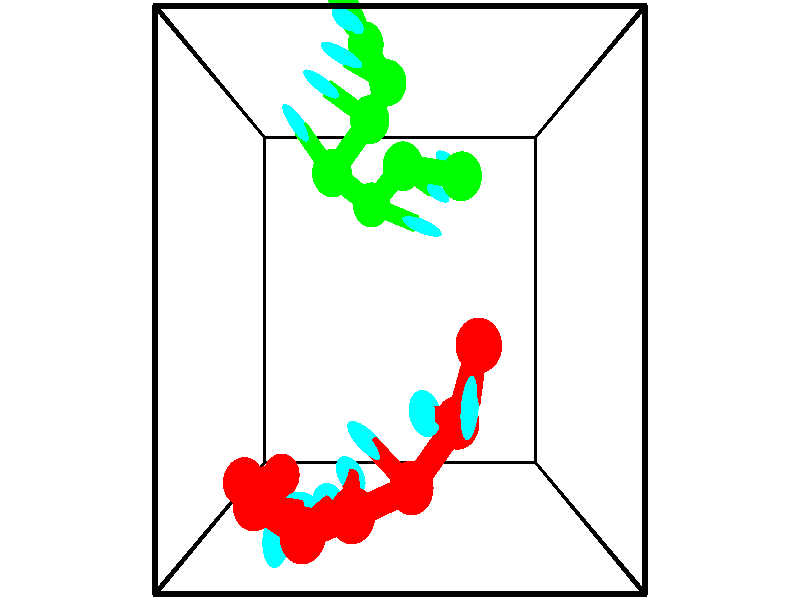// switches for output
#declare DRAW_BASES = 1; // possible values are 0, 1; only relevant for DNA ribbons
#declare DRAW_BASES_TYPE = 3; // possible values are 1, 2, 3; only relevant for DNA ribbons
#declare DRAW_FOG = 0; // set to 1 to enable fog

#include "colors.inc"

#include "transforms.inc"
background { rgb <1, 1, 1>}

#default {
   normal{
       ripples 0.25
       frequency 0.20
       turbulence 0.2
       lambda 5
   }
	finish {
		phong 0.1
		phong_size 40.
	}
}

// original window dimensions: 1024x640


// camera settings

camera {
	sky <-0, 1, 0>
	up <-0, 1, 0>
	right 1.6 * <1, 0, 0>
	location <2.5, 2.5, 11.1562>
	look_at <2.5, 2.5, 2.5>
	direction <0, 0, -8.6562>
	angle 67.0682
}


# declare cpy_camera_pos = <2.5, 2.5, 11.1562>;
# if (DRAW_FOG = 1)
fog {
	fog_type 2
	up vnormalize(cpy_camera_pos)
	color rgbt<1,1,1,0.3>
	distance 1e-5
	fog_alt 3e-3
	fog_offset 4
}
# end


// LIGHTS

# declare lum = 6;
global_settings {
	ambient_light rgb lum * <0.05, 0.05, 0.05>
	max_trace_level 15
}# declare cpy_direct_light_amount = 0.25;
light_source
{	1000 * <-1, -1, 1>,
	rgb lum * cpy_direct_light_amount
	parallel
}

light_source
{	1000 * <1, 1, -1>,
	rgb lum * cpy_direct_light_amount
	parallel
}

// strand 0

// nucleotide -1

// particle -1
sphere {
	<3.354379, 2.089787, 4.604990> 0.250000
	pigment { color rgbt <1,0,0,0> }
	no_shadow
}
cylinder {
	<3.268105, 1.809151, 4.876652>,  <3.216340, 1.640769, 5.039649>, 0.100000
	pigment { color rgbt <1,0,0,0> }
	no_shadow
}
cylinder {
	<3.268105, 1.809151, 4.876652>,  <3.354379, 2.089787, 4.604990>, 0.100000
	pigment { color rgbt <1,0,0,0> }
	no_shadow
}

// particle -1
sphere {
	<3.268105, 1.809151, 4.876652> 0.100000
	pigment { color rgbt <1,0,0,0> }
	no_shadow
}
sphere {
	0, 1
	scale<0.080000,0.200000,0.300000>
	matrix <-0.953964, 0.002958, -0.299907,
		0.208403, -0.712574, -0.669930,
		-0.215687, -0.701590, 0.679154,
		3.203398, 1.598674, 5.080398>
	pigment { color rgbt <0,1,1,0> }
	no_shadow
}
cylinder {
	<3.148053, 1.340920, 4.311492>,  <3.354379, 2.089787, 4.604990>, 0.130000
	pigment { color rgbt <1,0,0,0> }
	no_shadow
}

// nucleotide -1

// particle -1
sphere {
	<3.148053, 1.340920, 4.311492> 0.250000
	pigment { color rgbt <1,0,0,0> }
	no_shadow
}
cylinder {
	<2.929222, 1.440118, 4.631294>,  <2.797924, 1.499636, 4.823175>, 0.100000
	pigment { color rgbt <1,0,0,0> }
	no_shadow
}
cylinder {
	<2.929222, 1.440118, 4.631294>,  <3.148053, 1.340920, 4.311492>, 0.100000
	pigment { color rgbt <1,0,0,0> }
	no_shadow
}

// particle -1
sphere {
	<2.929222, 1.440118, 4.631294> 0.100000
	pigment { color rgbt <1,0,0,0> }
	no_shadow
}
sphere {
	0, 1
	scale<0.080000,0.200000,0.300000>
	matrix <-0.837057, -0.169538, -0.520185,
		0.006544, -0.953811, 0.300335,
		-0.547077, 0.247993, 0.799504,
		2.765099, 1.514516, 4.871145>
	pigment { color rgbt <0,1,1,0> }
	no_shadow
}
cylinder {
	<2.629096, 0.728139, 4.322433>,  <3.148053, 1.340920, 4.311492>, 0.130000
	pigment { color rgbt <1,0,0,0> }
	no_shadow
}

// nucleotide -1

// particle -1
sphere {
	<2.629096, 0.728139, 4.322433> 0.250000
	pigment { color rgbt <1,0,0,0> }
	no_shadow
}
cylinder {
	<2.335815, 0.949082, 4.163780>,  <2.159847, 1.081648, 4.068588>, 0.100000
	pigment { color rgbt <1,0,0,0> }
	no_shadow
}
cylinder {
	<2.335815, 0.949082, 4.163780>,  <2.629096, 0.728139, 4.322433>, 0.100000
	pigment { color rgbt <1,0,0,0> }
	no_shadow
}

// particle -1
sphere {
	<2.335815, 0.949082, 4.163780> 0.100000
	pigment { color rgbt <1,0,0,0> }
	no_shadow
}
sphere {
	0, 1
	scale<0.080000,0.200000,0.300000>
	matrix <-0.524106, -0.830657, -0.187940,
		-0.433275, 0.070079, 0.898533,
		-0.733202, 0.552357, -0.396632,
		2.115855, 1.114789, 4.044791>
	pigment { color rgbt <0,1,1,0> }
	no_shadow
}
cylinder {
	<1.983702, 0.560818, 4.625646>,  <2.629096, 0.728139, 4.322433>, 0.130000
	pigment { color rgbt <1,0,0,0> }
	no_shadow
}

// nucleotide -1

// particle -1
sphere {
	<1.983702, 0.560818, 4.625646> 0.250000
	pigment { color rgbt <1,0,0,0> }
	no_shadow
}
cylinder {
	<1.943001, 0.677322, 4.245159>,  <1.918580, 0.747224, 4.016867>, 0.100000
	pigment { color rgbt <1,0,0,0> }
	no_shadow
}
cylinder {
	<1.943001, 0.677322, 4.245159>,  <1.983702, 0.560818, 4.625646>, 0.100000
	pigment { color rgbt <1,0,0,0> }
	no_shadow
}

// particle -1
sphere {
	<1.943001, 0.677322, 4.245159> 0.100000
	pigment { color rgbt <1,0,0,0> }
	no_shadow
}
sphere {
	0, 1
	scale<0.080000,0.200000,0.300000>
	matrix <-0.531388, -0.824252, -0.195539,
		-0.840995, 0.485569, 0.238642,
		-0.101753, 0.291259, -0.951217,
		1.912475, 0.764700, 3.959794>
	pigment { color rgbt <0,1,1,0> }
	no_shadow
}
cylinder {
	<1.442637, 0.363546, 4.576757>,  <1.983702, 0.560818, 4.625646>, 0.130000
	pigment { color rgbt <1,0,0,0> }
	no_shadow
}

// nucleotide -1

// particle -1
sphere {
	<1.442637, 0.363546, 4.576757> 0.250000
	pigment { color rgbt <1,0,0,0> }
	no_shadow
}
cylinder {
	<1.555161, 0.429086, 4.198547>,  <1.622675, 0.468410, 3.971621>, 0.100000
	pigment { color rgbt <1,0,0,0> }
	no_shadow
}
cylinder {
	<1.555161, 0.429086, 4.198547>,  <1.442637, 0.363546, 4.576757>, 0.100000
	pigment { color rgbt <1,0,0,0> }
	no_shadow
}

// particle -1
sphere {
	<1.555161, 0.429086, 4.198547> 0.100000
	pigment { color rgbt <1,0,0,0> }
	no_shadow
}
sphere {
	0, 1
	scale<0.080000,0.200000,0.300000>
	matrix <-0.621319, -0.719805, -0.309587,
		-0.731320, 0.674562, -0.100684,
		0.281309, 0.163850, -0.945526,
		1.639553, 0.478241, 3.914890>
	pigment { color rgbt <0,1,1,0> }
	no_shadow
}
cylinder {
	<0.810151, 0.514107, 4.117971>,  <1.442637, 0.363546, 4.576757>, 0.130000
	pigment { color rgbt <1,0,0,0> }
	no_shadow
}

// nucleotide -1

// particle -1
sphere {
	<0.810151, 0.514107, 4.117971> 0.250000
	pigment { color rgbt <1,0,0,0> }
	no_shadow
}
cylinder {
	<1.091171, 0.406352, 3.854502>,  <1.259784, 0.341698, 3.696420>, 0.100000
	pigment { color rgbt <1,0,0,0> }
	no_shadow
}
cylinder {
	<1.091171, 0.406352, 3.854502>,  <0.810151, 0.514107, 4.117971>, 0.100000
	pigment { color rgbt <1,0,0,0> }
	no_shadow
}

// particle -1
sphere {
	<1.091171, 0.406352, 3.854502> 0.100000
	pigment { color rgbt <1,0,0,0> }
	no_shadow
}
sphere {
	0, 1
	scale<0.080000,0.200000,0.300000>
	matrix <-0.662750, -0.584809, -0.467719,
		-0.259200, 0.765133, -0.589395,
		0.702551, -0.269389, -0.658674,
		1.301937, 0.325535, 3.656899>
	pigment { color rgbt <0,1,1,0> }
	no_shadow
}
cylinder {
	<0.507070, 0.577808, 3.477228>,  <0.810151, 0.514107, 4.117971>, 0.130000
	pigment { color rgbt <1,0,0,0> }
	no_shadow
}

// nucleotide -1

// particle -1
sphere {
	<0.507070, 0.577808, 3.477228> 0.250000
	pigment { color rgbt <1,0,0,0> }
	no_shadow
}
cylinder {
	<0.807632, 0.316982, 3.436836>,  <0.987970, 0.160486, 3.412601>, 0.100000
	pigment { color rgbt <1,0,0,0> }
	no_shadow
}
cylinder {
	<0.807632, 0.316982, 3.436836>,  <0.507070, 0.577808, 3.477228>, 0.100000
	pigment { color rgbt <1,0,0,0> }
	no_shadow
}

// particle -1
sphere {
	<0.807632, 0.316982, 3.436836> 0.100000
	pigment { color rgbt <1,0,0,0> }
	no_shadow
}
sphere {
	0, 1
	scale<0.080000,0.200000,0.300000>
	matrix <-0.617464, -0.640911, -0.456038,
		0.232649, 0.405021, -0.884213,
		0.751407, -0.652067, -0.100979,
		1.033055, 0.121362, 3.406543>
	pigment { color rgbt <0,1,1,0> }
	no_shadow
}
cylinder {
	<0.865078, 0.484484, 2.852543>,  <0.507070, 0.577808, 3.477228>, 0.130000
	pigment { color rgbt <1,0,0,0> }
	no_shadow
}

// nucleotide -1

// particle -1
sphere {
	<0.865078, 0.484484, 2.852543> 0.250000
	pigment { color rgbt <1,0,0,0> }
	no_shadow
}
cylinder {
	<0.862808, 0.129244, 3.036388>,  <0.861446, -0.083900, 3.146696>, 0.100000
	pigment { color rgbt <1,0,0,0> }
	no_shadow
}
cylinder {
	<0.862808, 0.129244, 3.036388>,  <0.865078, 0.484484, 2.852543>, 0.100000
	pigment { color rgbt <1,0,0,0> }
	no_shadow
}

// particle -1
sphere {
	<0.862808, 0.129244, 3.036388> 0.100000
	pigment { color rgbt <1,0,0,0> }
	no_shadow
}
sphere {
	0, 1
	scale<0.080000,0.200000,0.300000>
	matrix <-0.680954, -0.333156, -0.652157,
		0.732304, -0.316676, -0.602865,
		-0.005675, -0.888101, 0.459614,
		0.861106, -0.137186, 3.174273>
	pigment { color rgbt <0,1,1,0> }
	no_shadow
}
// strand 1

// nucleotide -1

// particle -1
sphere {
	<3.247562, 3.756937, 3.786954> 0.250000
	pigment { color rgbt <0,1,0,0> }
	no_shadow
}
cylinder {
	<3.193649, 3.906914, 3.420074>,  <3.161302, 3.996900, 3.199947>, 0.100000
	pigment { color rgbt <0,1,0,0> }
	no_shadow
}
cylinder {
	<3.193649, 3.906914, 3.420074>,  <3.247562, 3.756937, 3.786954>, 0.100000
	pigment { color rgbt <0,1,0,0> }
	no_shadow
}

// particle -1
sphere {
	<3.193649, 3.906914, 3.420074> 0.100000
	pigment { color rgbt <0,1,0,0> }
	no_shadow
}
sphere {
	0, 1
	scale<0.080000,0.200000,0.300000>
	matrix <-0.523860, -0.812668, -0.255230,
		-0.841074, 0.446083, 0.305949,
		-0.134781, 0.374941, -0.917198,
		3.153215, 4.019396, 3.144915>
	pigment { color rgbt <0,1,1,0> }
	no_shadow
}
cylinder {
	<2.535144, 3.873570, 3.715209>,  <3.247562, 3.756937, 3.786954>, 0.130000
	pigment { color rgbt <0,1,0,0> }
	no_shadow
}

// nucleotide -1

// particle -1
sphere {
	<2.535144, 3.873570, 3.715209> 0.250000
	pigment { color rgbt <0,1,0,0> }
	no_shadow
}
cylinder {
	<2.768257, 3.785414, 3.402340>,  <2.908125, 3.732520, 3.214619>, 0.100000
	pigment { color rgbt <0,1,0,0> }
	no_shadow
}
cylinder {
	<2.768257, 3.785414, 3.402340>,  <2.535144, 3.873570, 3.715209>, 0.100000
	pigment { color rgbt <0,1,0,0> }
	no_shadow
}

// particle -1
sphere {
	<2.768257, 3.785414, 3.402340> 0.100000
	pigment { color rgbt <0,1,0,0> }
	no_shadow
}
sphere {
	0, 1
	scale<0.080000,0.200000,0.300000>
	matrix <-0.526155, -0.835862, -0.156511,
		-0.619294, 0.502755, -0.603086,
		0.582783, -0.220391, -0.782171,
		2.943092, 3.719296, 3.167689>
	pigment { color rgbt <0,1,1,0> }
	no_shadow
}
cylinder {
	<2.118125, 3.564746, 3.035312>,  <2.535144, 3.873570, 3.715209>, 0.130000
	pigment { color rgbt <0,1,0,0> }
	no_shadow
}

// nucleotide -1

// particle -1
sphere {
	<2.118125, 3.564746, 3.035312> 0.250000
	pigment { color rgbt <0,1,0,0> }
	no_shadow
}
cylinder {
	<2.496025, 3.435087, 3.015820>,  <2.722765, 3.357292, 3.004124>, 0.100000
	pigment { color rgbt <0,1,0,0> }
	no_shadow
}
cylinder {
	<2.496025, 3.435087, 3.015820>,  <2.118125, 3.564746, 3.035312>, 0.100000
	pigment { color rgbt <0,1,0,0> }
	no_shadow
}

// particle -1
sphere {
	<2.496025, 3.435087, 3.015820> 0.100000
	pigment { color rgbt <0,1,0,0> }
	no_shadow
}
sphere {
	0, 1
	scale<0.080000,0.200000,0.300000>
	matrix <-0.327627, -0.929101, -0.171559,
		0.010334, 0.178046, -0.983968,
		0.944751, -0.324147, -0.048732,
		2.779450, 3.337843, 3.001200>
	pigment { color rgbt <0,1,1,0> }
	no_shadow
}
cylinder {
	<1.642231, 3.832400, 3.536496>,  <2.118125, 3.564746, 3.035312>, 0.130000
	pigment { color rgbt <0,1,0,0> }
	no_shadow
}

// nucleotide -1

// particle -1
sphere {
	<1.642231, 3.832400, 3.536496> 0.250000
	pigment { color rgbt <0,1,0,0> }
	no_shadow
}
cylinder {
	<1.389610, 4.136267, 3.474464>,  <1.238038, 4.318587, 3.437245>, 0.100000
	pigment { color rgbt <0,1,0,0> }
	no_shadow
}
cylinder {
	<1.389610, 4.136267, 3.474464>,  <1.642231, 3.832400, 3.536496>, 0.100000
	pigment { color rgbt <0,1,0,0> }
	no_shadow
}

// particle -1
sphere {
	<1.389610, 4.136267, 3.474464> 0.100000
	pigment { color rgbt <0,1,0,0> }
	no_shadow
}
sphere {
	0, 1
	scale<0.080000,0.200000,0.300000>
	matrix <0.739795, 0.650288, 0.172710,
		0.232048, -0.005652, -0.972688,
		-0.631551, 0.759667, -0.155079,
		1.200145, 4.364167, 3.427941>
	pigment { color rgbt <0,1,1,0> }
	no_shadow
}
cylinder {
	<2.115211, 4.409114, 3.480041>,  <1.642231, 3.832400, 3.536496>, 0.130000
	pigment { color rgbt <0,1,0,0> }
	no_shadow
}

// nucleotide -1

// particle -1
sphere {
	<2.115211, 4.409114, 3.480041> 0.250000
	pigment { color rgbt <0,1,0,0> }
	no_shadow
}
cylinder {
	<1.776505, 4.620985, 3.460331>,  <1.573281, 4.748108, 3.448505>, 0.100000
	pigment { color rgbt <0,1,0,0> }
	no_shadow
}
cylinder {
	<1.776505, 4.620985, 3.460331>,  <2.115211, 4.409114, 3.480041>, 0.100000
	pigment { color rgbt <0,1,0,0> }
	no_shadow
}

// particle -1
sphere {
	<1.776505, 4.620985, 3.460331> 0.100000
	pigment { color rgbt <0,1,0,0> }
	no_shadow
}
sphere {
	0, 1
	scale<0.080000,0.200000,0.300000>
	matrix <0.516003, 0.840347, 0.166007,
		0.129337, 0.115143, -0.984893,
		-0.846766, 0.529678, -0.049274,
		1.522475, 4.779889, 3.445549>
	pigment { color rgbt <0,1,1,0> }
	no_shadow
}
cylinder {
	<2.337210, 4.935743, 3.031794>,  <2.115211, 4.409114, 3.480041>, 0.130000
	pigment { color rgbt <0,1,0,0> }
	no_shadow
}

// nucleotide -1

// particle -1
sphere {
	<2.337210, 4.935743, 3.031794> 0.250000
	pigment { color rgbt <0,1,0,0> }
	no_shadow
}
cylinder {
	<2.004463, 5.043087, 3.226105>,  <1.804815, 5.107493, 3.342691>, 0.100000
	pigment { color rgbt <0,1,0,0> }
	no_shadow
}
cylinder {
	<2.004463, 5.043087, 3.226105>,  <2.337210, 4.935743, 3.031794>, 0.100000
	pigment { color rgbt <0,1,0,0> }
	no_shadow
}

// particle -1
sphere {
	<2.004463, 5.043087, 3.226105> 0.100000
	pigment { color rgbt <0,1,0,0> }
	no_shadow
}
sphere {
	0, 1
	scale<0.080000,0.200000,0.300000>
	matrix <0.373347, 0.918243, 0.132070,
		-0.410619, 0.291228, -0.864048,
		-0.831868, 0.268359, 0.485777,
		1.754903, 5.123595, 3.371838>
	pigment { color rgbt <0,1,1,0> }
	no_shadow
}
cylinder {
	<2.019223, 5.496018, 2.669822>,  <2.337210, 4.935743, 3.031794>, 0.130000
	pigment { color rgbt <0,1,0,0> }
	no_shadow
}

// nucleotide -1

// particle -1
sphere {
	<2.019223, 5.496018, 2.669822> 0.250000
	pigment { color rgbt <0,1,0,0> }
	no_shadow
}
cylinder {
	<1.909134, 5.502865, 3.054314>,  <1.843081, 5.506973, 3.285008>, 0.100000
	pigment { color rgbt <0,1,0,0> }
	no_shadow
}
cylinder {
	<1.909134, 5.502865, 3.054314>,  <2.019223, 5.496018, 2.669822>, 0.100000
	pigment { color rgbt <0,1,0,0> }
	no_shadow
}

// particle -1
sphere {
	<1.909134, 5.502865, 3.054314> 0.100000
	pigment { color rgbt <0,1,0,0> }
	no_shadow
}
sphere {
	0, 1
	scale<0.080000,0.200000,0.300000>
	matrix <0.331348, 0.940268, 0.078130,
		-0.902475, 0.340004, -0.264454,
		-0.275222, 0.017116, 0.961228,
		1.826567, 5.508000, 3.342682>
	pigment { color rgbt <0,1,1,0> }
	no_shadow
}
cylinder {
	<1.701326, 6.118707, 2.746742>,  <2.019223, 5.496018, 2.669822>, 0.130000
	pigment { color rgbt <0,1,0,0> }
	no_shadow
}

// nucleotide -1

// particle -1
sphere {
	<1.701326, 6.118707, 2.746742> 0.250000
	pigment { color rgbt <0,1,0,0> }
	no_shadow
}
cylinder {
	<1.814629, 6.015673, 3.116264>,  <1.882610, 5.953852, 3.337978>, 0.100000
	pigment { color rgbt <0,1,0,0> }
	no_shadow
}
cylinder {
	<1.814629, 6.015673, 3.116264>,  <1.701326, 6.118707, 2.746742>, 0.100000
	pigment { color rgbt <0,1,0,0> }
	no_shadow
}

// particle -1
sphere {
	<1.814629, 6.015673, 3.116264> 0.100000
	pigment { color rgbt <0,1,0,0> }
	no_shadow
}
sphere {
	0, 1
	scale<0.080000,0.200000,0.300000>
	matrix <0.420268, 0.899181, 0.121856,
		-0.862056, 0.353729, 0.362954,
		0.283257, -0.257585, 0.923805,
		1.899606, 5.938397, 3.393406>
	pigment { color rgbt <0,1,1,0> }
	no_shadow
}
// box output
cylinder {
	<0.000000, 0.000000, 0.000000>,  <5.000000, 0.000000, 0.000000>, 0.025000
	pigment { color rgbt <0,0,0,0> }
	no_shadow
}
cylinder {
	<0.000000, 0.000000, 0.000000>,  <0.000000, 5.000000, 0.000000>, 0.025000
	pigment { color rgbt <0,0,0,0> }
	no_shadow
}
cylinder {
	<0.000000, 0.000000, 0.000000>,  <0.000000, 0.000000, 5.000000>, 0.025000
	pigment { color rgbt <0,0,0,0> }
	no_shadow
}
cylinder {
	<5.000000, 5.000000, 5.000000>,  <0.000000, 5.000000, 5.000000>, 0.025000
	pigment { color rgbt <0,0,0,0> }
	no_shadow
}
cylinder {
	<5.000000, 5.000000, 5.000000>,  <5.000000, 0.000000, 5.000000>, 0.025000
	pigment { color rgbt <0,0,0,0> }
	no_shadow
}
cylinder {
	<5.000000, 5.000000, 5.000000>,  <5.000000, 5.000000, 0.000000>, 0.025000
	pigment { color rgbt <0,0,0,0> }
	no_shadow
}
cylinder {
	<0.000000, 0.000000, 5.000000>,  <0.000000, 5.000000, 5.000000>, 0.025000
	pigment { color rgbt <0,0,0,0> }
	no_shadow
}
cylinder {
	<0.000000, 0.000000, 5.000000>,  <5.000000, 0.000000, 5.000000>, 0.025000
	pigment { color rgbt <0,0,0,0> }
	no_shadow
}
cylinder {
	<5.000000, 5.000000, 0.000000>,  <0.000000, 5.000000, 0.000000>, 0.025000
	pigment { color rgbt <0,0,0,0> }
	no_shadow
}
cylinder {
	<5.000000, 5.000000, 0.000000>,  <5.000000, 0.000000, 0.000000>, 0.025000
	pigment { color rgbt <0,0,0,0> }
	no_shadow
}
cylinder {
	<5.000000, 0.000000, 5.000000>,  <5.000000, 0.000000, 0.000000>, 0.025000
	pigment { color rgbt <0,0,0,0> }
	no_shadow
}
cylinder {
	<0.000000, 5.000000, 0.000000>,  <0.000000, 5.000000, 5.000000>, 0.025000
	pigment { color rgbt <0,0,0,0> }
	no_shadow
}
// end of box output
